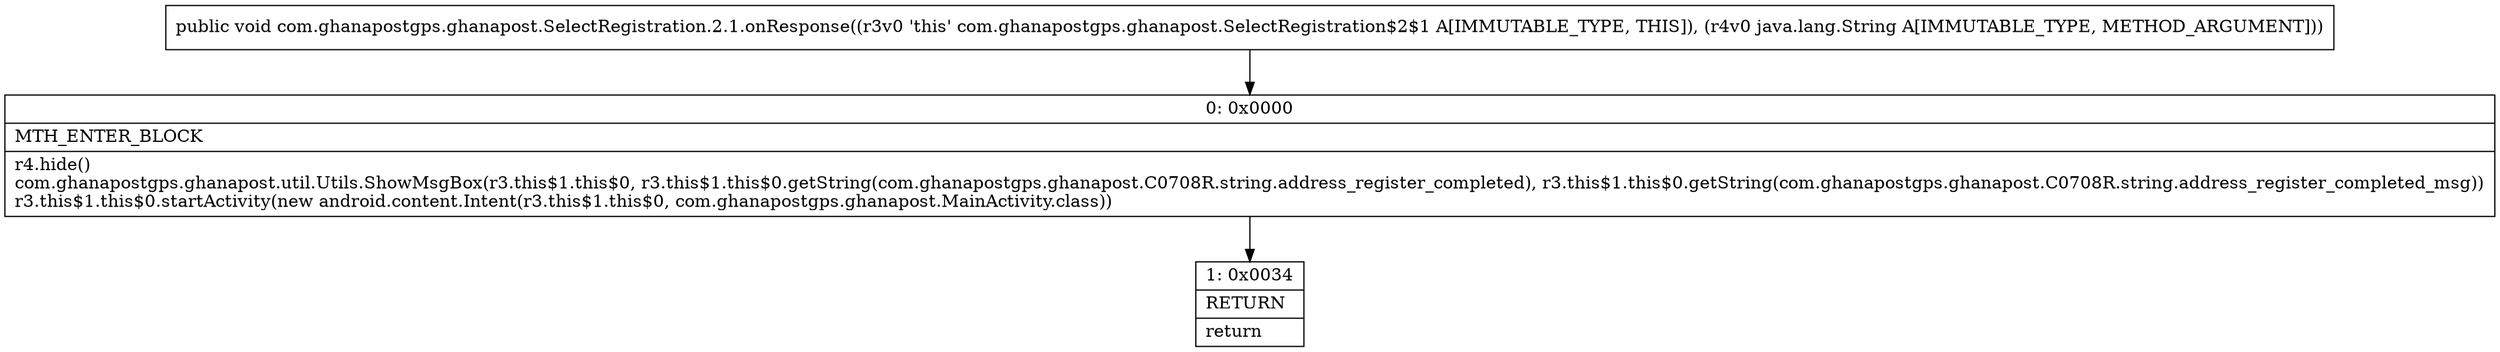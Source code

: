 digraph "CFG forcom.ghanapostgps.ghanapost.SelectRegistration.2.1.onResponse(Ljava\/lang\/String;)V" {
Node_0 [shape=record,label="{0\:\ 0x0000|MTH_ENTER_BLOCK\l|r4.hide()\lcom.ghanapostgps.ghanapost.util.Utils.ShowMsgBox(r3.this$1.this$0, r3.this$1.this$0.getString(com.ghanapostgps.ghanapost.C0708R.string.address_register_completed), r3.this$1.this$0.getString(com.ghanapostgps.ghanapost.C0708R.string.address_register_completed_msg))\lr3.this$1.this$0.startActivity(new android.content.Intent(r3.this$1.this$0, com.ghanapostgps.ghanapost.MainActivity.class))\l}"];
Node_1 [shape=record,label="{1\:\ 0x0034|RETURN\l|return\l}"];
MethodNode[shape=record,label="{public void com.ghanapostgps.ghanapost.SelectRegistration.2.1.onResponse((r3v0 'this' com.ghanapostgps.ghanapost.SelectRegistration$2$1 A[IMMUTABLE_TYPE, THIS]), (r4v0 java.lang.String A[IMMUTABLE_TYPE, METHOD_ARGUMENT])) }"];
MethodNode -> Node_0;
Node_0 -> Node_1;
}

